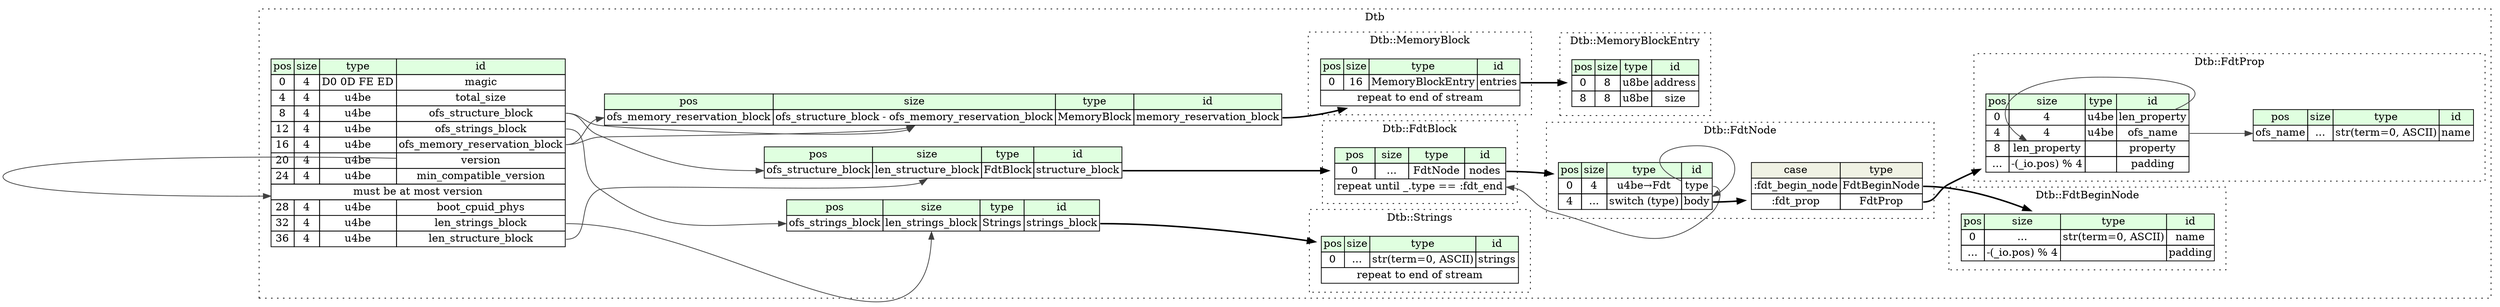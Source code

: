 digraph {
	rankdir=LR;
	node [shape=plaintext];
	subgraph cluster__dtb {
		label="Dtb";
		graph[style=dotted];

		dtb__seq [label=<<TABLE BORDER="0" CELLBORDER="1" CELLSPACING="0">
			<TR><TD BGCOLOR="#E0FFE0">pos</TD><TD BGCOLOR="#E0FFE0">size</TD><TD BGCOLOR="#E0FFE0">type</TD><TD BGCOLOR="#E0FFE0">id</TD></TR>
			<TR><TD PORT="magic_pos">0</TD><TD PORT="magic_size">4</TD><TD>D0 0D FE ED</TD><TD PORT="magic_type">magic</TD></TR>
			<TR><TD PORT="total_size_pos">4</TD><TD PORT="total_size_size">4</TD><TD>u4be</TD><TD PORT="total_size_type">total_size</TD></TR>
			<TR><TD PORT="ofs_structure_block_pos">8</TD><TD PORT="ofs_structure_block_size">4</TD><TD>u4be</TD><TD PORT="ofs_structure_block_type">ofs_structure_block</TD></TR>
			<TR><TD PORT="ofs_strings_block_pos">12</TD><TD PORT="ofs_strings_block_size">4</TD><TD>u4be</TD><TD PORT="ofs_strings_block_type">ofs_strings_block</TD></TR>
			<TR><TD PORT="ofs_memory_reservation_block_pos">16</TD><TD PORT="ofs_memory_reservation_block_size">4</TD><TD>u4be</TD><TD PORT="ofs_memory_reservation_block_type">ofs_memory_reservation_block</TD></TR>
			<TR><TD PORT="version_pos">20</TD><TD PORT="version_size">4</TD><TD>u4be</TD><TD PORT="version_type">version</TD></TR>
			<TR><TD PORT="min_compatible_version_pos">24</TD><TD PORT="min_compatible_version_size">4</TD><TD>u4be</TD><TD PORT="min_compatible_version_type">min_compatible_version</TD></TR>
			<TR><TD COLSPAN="4" PORT="min_compatible_version__valid">must be at most version</TD></TR>
			<TR><TD PORT="boot_cpuid_phys_pos">28</TD><TD PORT="boot_cpuid_phys_size">4</TD><TD>u4be</TD><TD PORT="boot_cpuid_phys_type">boot_cpuid_phys</TD></TR>
			<TR><TD PORT="len_strings_block_pos">32</TD><TD PORT="len_strings_block_size">4</TD><TD>u4be</TD><TD PORT="len_strings_block_type">len_strings_block</TD></TR>
			<TR><TD PORT="len_structure_block_pos">36</TD><TD PORT="len_structure_block_size">4</TD><TD>u4be</TD><TD PORT="len_structure_block_type">len_structure_block</TD></TR>
		</TABLE>>];
		dtb__inst__memory_reservation_block [label=<<TABLE BORDER="0" CELLBORDER="1" CELLSPACING="0">
			<TR><TD BGCOLOR="#E0FFE0">pos</TD><TD BGCOLOR="#E0FFE0">size</TD><TD BGCOLOR="#E0FFE0">type</TD><TD BGCOLOR="#E0FFE0">id</TD></TR>
			<TR><TD PORT="memory_reservation_block_pos">ofs_memory_reservation_block</TD><TD PORT="memory_reservation_block_size">ofs_structure_block - ofs_memory_reservation_block</TD><TD>MemoryBlock</TD><TD PORT="memory_reservation_block_type">memory_reservation_block</TD></TR>
		</TABLE>>];
		dtb__inst__strings_block [label=<<TABLE BORDER="0" CELLBORDER="1" CELLSPACING="0">
			<TR><TD BGCOLOR="#E0FFE0">pos</TD><TD BGCOLOR="#E0FFE0">size</TD><TD BGCOLOR="#E0FFE0">type</TD><TD BGCOLOR="#E0FFE0">id</TD></TR>
			<TR><TD PORT="strings_block_pos">ofs_strings_block</TD><TD PORT="strings_block_size">len_strings_block</TD><TD>Strings</TD><TD PORT="strings_block_type">strings_block</TD></TR>
		</TABLE>>];
		dtb__inst__structure_block [label=<<TABLE BORDER="0" CELLBORDER="1" CELLSPACING="0">
			<TR><TD BGCOLOR="#E0FFE0">pos</TD><TD BGCOLOR="#E0FFE0">size</TD><TD BGCOLOR="#E0FFE0">type</TD><TD BGCOLOR="#E0FFE0">id</TD></TR>
			<TR><TD PORT="structure_block_pos">ofs_structure_block</TD><TD PORT="structure_block_size">len_structure_block</TD><TD>FdtBlock</TD><TD PORT="structure_block_type">structure_block</TD></TR>
		</TABLE>>];
		subgraph cluster__fdt_begin_node {
			label="Dtb::FdtBeginNode";
			graph[style=dotted];

			fdt_begin_node__seq [label=<<TABLE BORDER="0" CELLBORDER="1" CELLSPACING="0">
				<TR><TD BGCOLOR="#E0FFE0">pos</TD><TD BGCOLOR="#E0FFE0">size</TD><TD BGCOLOR="#E0FFE0">type</TD><TD BGCOLOR="#E0FFE0">id</TD></TR>
				<TR><TD PORT="name_pos">0</TD><TD PORT="name_size">...</TD><TD>str(term=0, ASCII)</TD><TD PORT="name_type">name</TD></TR>
				<TR><TD PORT="padding_pos">...</TD><TD PORT="padding_size">-(_io.pos) % 4</TD><TD></TD><TD PORT="padding_type">padding</TD></TR>
			</TABLE>>];
		}
		subgraph cluster__fdt_block {
			label="Dtb::FdtBlock";
			graph[style=dotted];

			fdt_block__seq [label=<<TABLE BORDER="0" CELLBORDER="1" CELLSPACING="0">
				<TR><TD BGCOLOR="#E0FFE0">pos</TD><TD BGCOLOR="#E0FFE0">size</TD><TD BGCOLOR="#E0FFE0">type</TD><TD BGCOLOR="#E0FFE0">id</TD></TR>
				<TR><TD PORT="nodes_pos">0</TD><TD PORT="nodes_size">...</TD><TD>FdtNode</TD><TD PORT="nodes_type">nodes</TD></TR>
				<TR><TD COLSPAN="4" PORT="nodes__repeat">repeat until _.type == :fdt_end</TD></TR>
			</TABLE>>];
		}
		subgraph cluster__fdt_node {
			label="Dtb::FdtNode";
			graph[style=dotted];

			fdt_node__seq [label=<<TABLE BORDER="0" CELLBORDER="1" CELLSPACING="0">
				<TR><TD BGCOLOR="#E0FFE0">pos</TD><TD BGCOLOR="#E0FFE0">size</TD><TD BGCOLOR="#E0FFE0">type</TD><TD BGCOLOR="#E0FFE0">id</TD></TR>
				<TR><TD PORT="type_pos">0</TD><TD PORT="type_size">4</TD><TD>u4be→Fdt</TD><TD PORT="type_type">type</TD></TR>
				<TR><TD PORT="body_pos">4</TD><TD PORT="body_size">...</TD><TD>switch (type)</TD><TD PORT="body_type">body</TD></TR>
			</TABLE>>];
fdt_node__seq_body_switch [label=<<TABLE BORDER="0" CELLBORDER="1" CELLSPACING="0">
	<TR><TD BGCOLOR="#F0F2E4">case</TD><TD BGCOLOR="#F0F2E4">type</TD></TR>
	<TR><TD>:fdt_begin_node</TD><TD PORT="case0">FdtBeginNode</TD></TR>
	<TR><TD>:fdt_prop</TD><TD PORT="case1">FdtProp</TD></TR>
</TABLE>>];
		}
		subgraph cluster__fdt_prop {
			label="Dtb::FdtProp";
			graph[style=dotted];

			fdt_prop__seq [label=<<TABLE BORDER="0" CELLBORDER="1" CELLSPACING="0">
				<TR><TD BGCOLOR="#E0FFE0">pos</TD><TD BGCOLOR="#E0FFE0">size</TD><TD BGCOLOR="#E0FFE0">type</TD><TD BGCOLOR="#E0FFE0">id</TD></TR>
				<TR><TD PORT="len_property_pos">0</TD><TD PORT="len_property_size">4</TD><TD>u4be</TD><TD PORT="len_property_type">len_property</TD></TR>
				<TR><TD PORT="ofs_name_pos">4</TD><TD PORT="ofs_name_size">4</TD><TD>u4be</TD><TD PORT="ofs_name_type">ofs_name</TD></TR>
				<TR><TD PORT="property_pos">8</TD><TD PORT="property_size">len_property</TD><TD></TD><TD PORT="property_type">property</TD></TR>
				<TR><TD PORT="padding_pos">...</TD><TD PORT="padding_size">-(_io.pos) % 4</TD><TD></TD><TD PORT="padding_type">padding</TD></TR>
			</TABLE>>];
			fdt_prop__inst__name [label=<<TABLE BORDER="0" CELLBORDER="1" CELLSPACING="0">
				<TR><TD BGCOLOR="#E0FFE0">pos</TD><TD BGCOLOR="#E0FFE0">size</TD><TD BGCOLOR="#E0FFE0">type</TD><TD BGCOLOR="#E0FFE0">id</TD></TR>
				<TR><TD PORT="name_pos">ofs_name</TD><TD PORT="name_size">...</TD><TD>str(term=0, ASCII)</TD><TD PORT="name_type">name</TD></TR>
			</TABLE>>];
		}
		subgraph cluster__memory_block {
			label="Dtb::MemoryBlock";
			graph[style=dotted];

			memory_block__seq [label=<<TABLE BORDER="0" CELLBORDER="1" CELLSPACING="0">
				<TR><TD BGCOLOR="#E0FFE0">pos</TD><TD BGCOLOR="#E0FFE0">size</TD><TD BGCOLOR="#E0FFE0">type</TD><TD BGCOLOR="#E0FFE0">id</TD></TR>
				<TR><TD PORT="entries_pos">0</TD><TD PORT="entries_size">16</TD><TD>MemoryBlockEntry</TD><TD PORT="entries_type">entries</TD></TR>
				<TR><TD COLSPAN="4" PORT="entries__repeat">repeat to end of stream</TD></TR>
			</TABLE>>];
		}
		subgraph cluster__memory_block_entry {
			label="Dtb::MemoryBlockEntry";
			graph[style=dotted];

			memory_block_entry__seq [label=<<TABLE BORDER="0" CELLBORDER="1" CELLSPACING="0">
				<TR><TD BGCOLOR="#E0FFE0">pos</TD><TD BGCOLOR="#E0FFE0">size</TD><TD BGCOLOR="#E0FFE0">type</TD><TD BGCOLOR="#E0FFE0">id</TD></TR>
				<TR><TD PORT="address_pos">0</TD><TD PORT="address_size">8</TD><TD>u8be</TD><TD PORT="address_type">address</TD></TR>
				<TR><TD PORT="size_pos">8</TD><TD PORT="size_size">8</TD><TD>u8be</TD><TD PORT="size_type">size</TD></TR>
			</TABLE>>];
		}
		subgraph cluster__strings {
			label="Dtb::Strings";
			graph[style=dotted];

			strings__seq [label=<<TABLE BORDER="0" CELLBORDER="1" CELLSPACING="0">
				<TR><TD BGCOLOR="#E0FFE0">pos</TD><TD BGCOLOR="#E0FFE0">size</TD><TD BGCOLOR="#E0FFE0">type</TD><TD BGCOLOR="#E0FFE0">id</TD></TR>
				<TR><TD PORT="strings_pos">0</TD><TD PORT="strings_size">...</TD><TD>str(term=0, ASCII)</TD><TD PORT="strings_type">strings</TD></TR>
				<TR><TD COLSPAN="4" PORT="strings__repeat">repeat to end of stream</TD></TR>
			</TABLE>>];
		}
	}
	dtb__seq:version_type -> dtb__seq:min_compatible_version__valid [color="#404040"];
	dtb__seq:ofs_memory_reservation_block_type -> dtb__inst__memory_reservation_block:memory_reservation_block_pos [color="#404040"];
	dtb__seq:ofs_structure_block_type -> dtb__inst__memory_reservation_block:memory_reservation_block_size [color="#404040"];
	dtb__seq:ofs_memory_reservation_block_type -> dtb__inst__memory_reservation_block:memory_reservation_block_size [color="#404040"];
	dtb__inst__memory_reservation_block:memory_reservation_block_type -> memory_block__seq [style=bold];
	dtb__seq:ofs_strings_block_type -> dtb__inst__strings_block:strings_block_pos [color="#404040"];
	dtb__seq:len_strings_block_type -> dtb__inst__strings_block:strings_block_size [color="#404040"];
	dtb__inst__strings_block:strings_block_type -> strings__seq [style=bold];
	dtb__seq:ofs_structure_block_type -> dtb__inst__structure_block:structure_block_pos [color="#404040"];
	dtb__seq:len_structure_block_type -> dtb__inst__structure_block:structure_block_size [color="#404040"];
	dtb__inst__structure_block:structure_block_type -> fdt_block__seq [style=bold];
	fdt_block__seq:nodes_type -> fdt_node__seq [style=bold];
	fdt_node__seq:type_type -> fdt_block__seq:nodes__repeat [color="#404040"];
	fdt_node__seq:body_type -> fdt_node__seq_body_switch [style=bold];
	fdt_node__seq_body_switch:case0 -> fdt_begin_node__seq [style=bold];
	fdt_node__seq_body_switch:case1 -> fdt_prop__seq [style=bold];
	fdt_node__seq:type_type -> fdt_node__seq:body_type [color="#404040"];
	fdt_prop__seq:len_property_type -> fdt_prop__seq:property_size [color="#404040"];
	fdt_prop__seq:ofs_name_type -> fdt_prop__inst__name:name_pos [color="#404040"];
	memory_block__seq:entries_type -> memory_block_entry__seq [style=bold];
}
